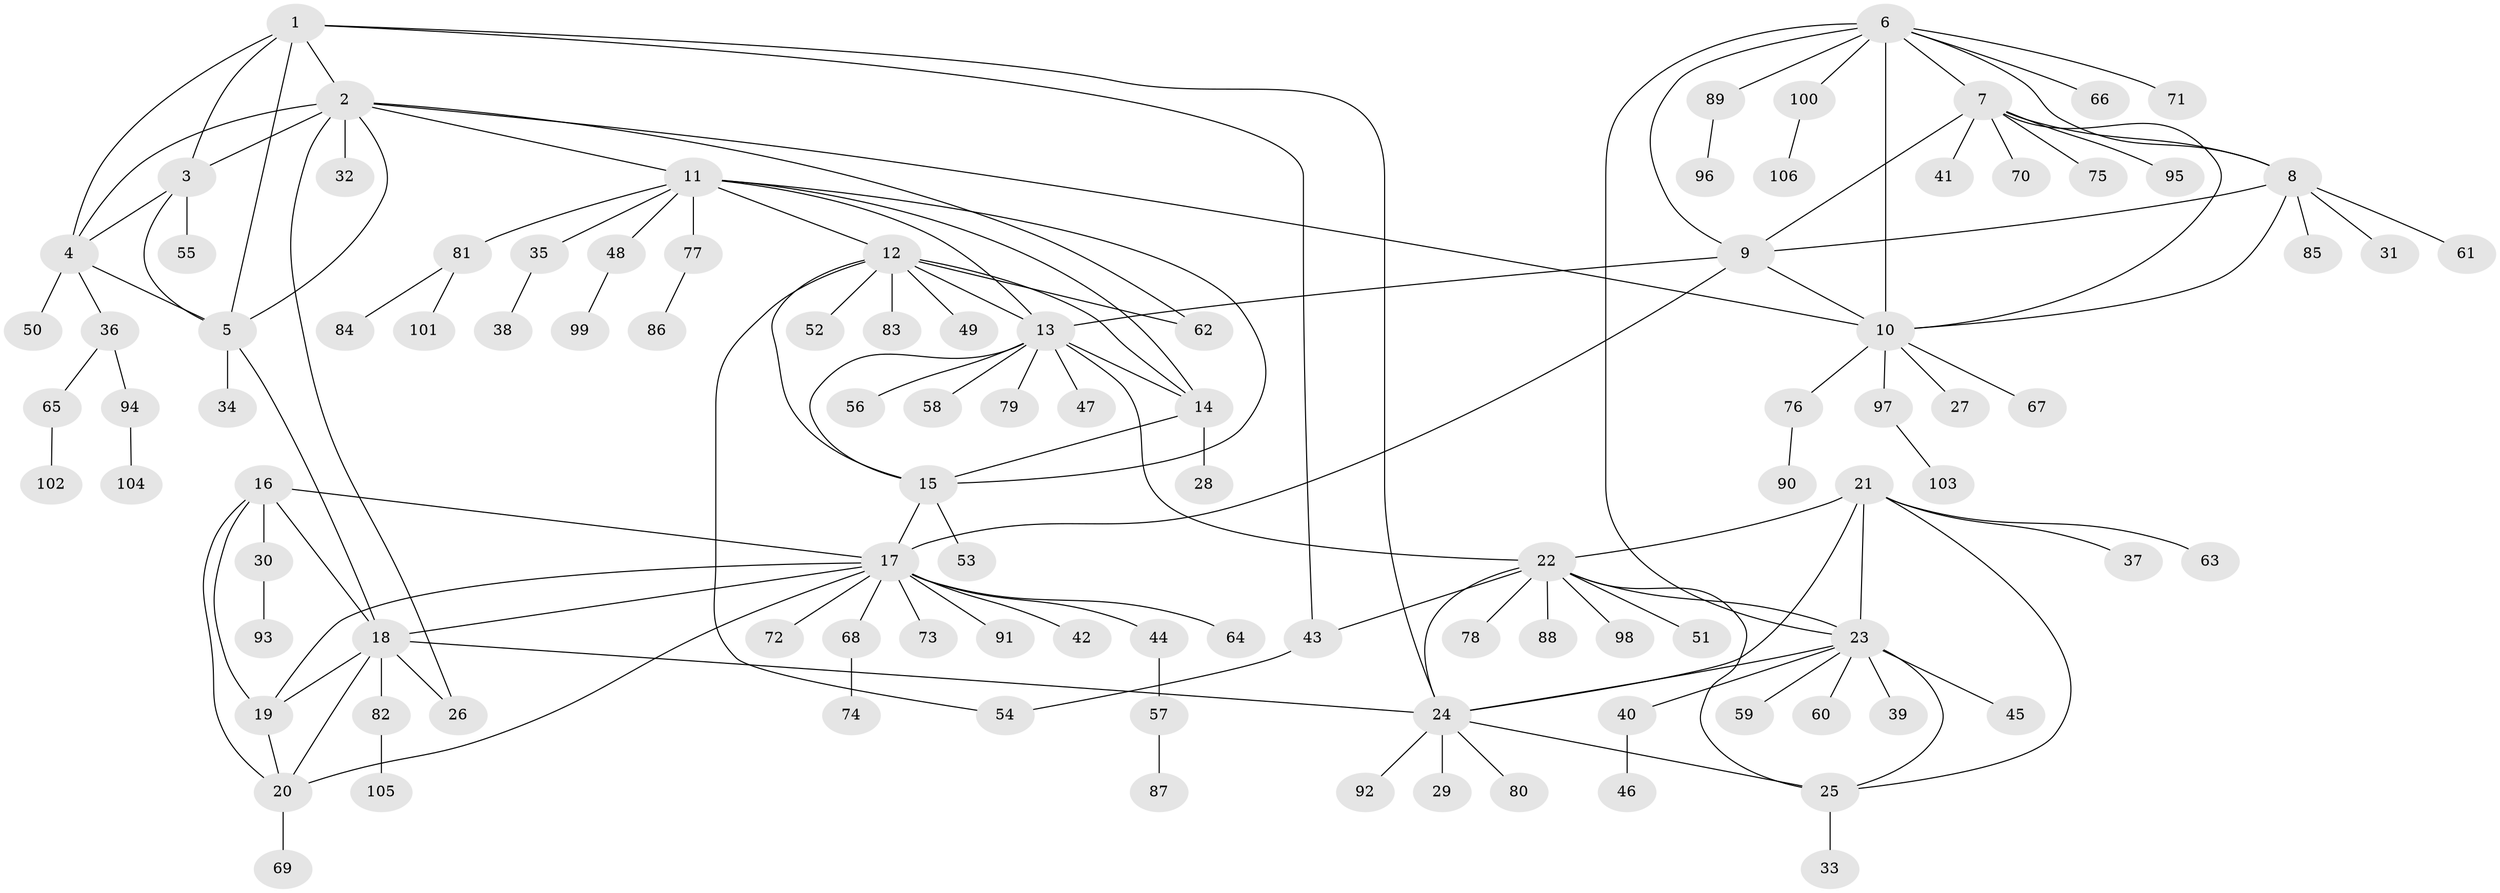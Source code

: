 // coarse degree distribution, {1: 0.6744186046511628, 10: 0.023255813953488372, 4: 0.06976744186046512, 3: 0.023255813953488372, 5: 0.09302325581395349, 7: 0.046511627906976744, 6: 0.023255813953488372, 8: 0.046511627906976744}
// Generated by graph-tools (version 1.1) at 2025/37/03/04/25 23:37:37]
// undirected, 106 vertices, 145 edges
graph export_dot {
  node [color=gray90,style=filled];
  1;
  2;
  3;
  4;
  5;
  6;
  7;
  8;
  9;
  10;
  11;
  12;
  13;
  14;
  15;
  16;
  17;
  18;
  19;
  20;
  21;
  22;
  23;
  24;
  25;
  26;
  27;
  28;
  29;
  30;
  31;
  32;
  33;
  34;
  35;
  36;
  37;
  38;
  39;
  40;
  41;
  42;
  43;
  44;
  45;
  46;
  47;
  48;
  49;
  50;
  51;
  52;
  53;
  54;
  55;
  56;
  57;
  58;
  59;
  60;
  61;
  62;
  63;
  64;
  65;
  66;
  67;
  68;
  69;
  70;
  71;
  72;
  73;
  74;
  75;
  76;
  77;
  78;
  79;
  80;
  81;
  82;
  83;
  84;
  85;
  86;
  87;
  88;
  89;
  90;
  91;
  92;
  93;
  94;
  95;
  96;
  97;
  98;
  99;
  100;
  101;
  102;
  103;
  104;
  105;
  106;
  1 -- 2;
  1 -- 3;
  1 -- 4;
  1 -- 5;
  1 -- 24;
  1 -- 43;
  2 -- 3;
  2 -- 4;
  2 -- 5;
  2 -- 10;
  2 -- 11;
  2 -- 26;
  2 -- 32;
  2 -- 62;
  3 -- 4;
  3 -- 5;
  3 -- 55;
  4 -- 5;
  4 -- 36;
  4 -- 50;
  5 -- 18;
  5 -- 34;
  6 -- 7;
  6 -- 8;
  6 -- 9;
  6 -- 10;
  6 -- 23;
  6 -- 66;
  6 -- 71;
  6 -- 89;
  6 -- 100;
  7 -- 8;
  7 -- 9;
  7 -- 10;
  7 -- 41;
  7 -- 70;
  7 -- 75;
  7 -- 95;
  8 -- 9;
  8 -- 10;
  8 -- 31;
  8 -- 61;
  8 -- 85;
  9 -- 10;
  9 -- 13;
  9 -- 17;
  10 -- 27;
  10 -- 67;
  10 -- 76;
  10 -- 97;
  11 -- 12;
  11 -- 13;
  11 -- 14;
  11 -- 15;
  11 -- 35;
  11 -- 48;
  11 -- 77;
  11 -- 81;
  12 -- 13;
  12 -- 14;
  12 -- 15;
  12 -- 49;
  12 -- 52;
  12 -- 54;
  12 -- 62;
  12 -- 83;
  13 -- 14;
  13 -- 15;
  13 -- 22;
  13 -- 47;
  13 -- 56;
  13 -- 58;
  13 -- 79;
  14 -- 15;
  14 -- 28;
  15 -- 17;
  15 -- 53;
  16 -- 17;
  16 -- 18;
  16 -- 19;
  16 -- 20;
  16 -- 30;
  17 -- 18;
  17 -- 19;
  17 -- 20;
  17 -- 42;
  17 -- 44;
  17 -- 64;
  17 -- 68;
  17 -- 72;
  17 -- 73;
  17 -- 91;
  18 -- 19;
  18 -- 20;
  18 -- 24;
  18 -- 26;
  18 -- 82;
  19 -- 20;
  20 -- 69;
  21 -- 22;
  21 -- 23;
  21 -- 24;
  21 -- 25;
  21 -- 37;
  21 -- 63;
  22 -- 23;
  22 -- 24;
  22 -- 25;
  22 -- 43;
  22 -- 51;
  22 -- 78;
  22 -- 88;
  22 -- 98;
  23 -- 24;
  23 -- 25;
  23 -- 39;
  23 -- 40;
  23 -- 45;
  23 -- 59;
  23 -- 60;
  24 -- 25;
  24 -- 29;
  24 -- 80;
  24 -- 92;
  25 -- 33;
  30 -- 93;
  35 -- 38;
  36 -- 65;
  36 -- 94;
  40 -- 46;
  43 -- 54;
  44 -- 57;
  48 -- 99;
  57 -- 87;
  65 -- 102;
  68 -- 74;
  76 -- 90;
  77 -- 86;
  81 -- 84;
  81 -- 101;
  82 -- 105;
  89 -- 96;
  94 -- 104;
  97 -- 103;
  100 -- 106;
}
